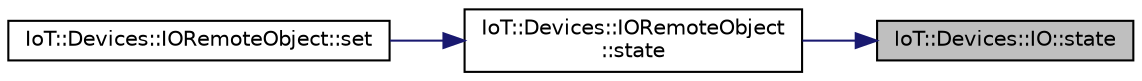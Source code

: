 digraph "IoT::Devices::IO::state"
{
 // LATEX_PDF_SIZE
  edge [fontname="Helvetica",fontsize="10",labelfontname="Helvetica",labelfontsize="10"];
  node [fontname="Helvetica",fontsize="10",shape=record];
  rankdir="RL";
  Node1 [label="IoT::Devices::IO::state",height=0.2,width=0.4,color="black", fillcolor="grey75", style="filled", fontcolor="black",tooltip="Destroys the IO."];
  Node1 -> Node2 [dir="back",color="midnightblue",fontsize="10",style="solid"];
  Node2 [label="IoT::Devices::IORemoteObject\l::state",height=0.2,width=0.4,color="black", fillcolor="white", style="filled",URL="$classIoT_1_1Devices_1_1IORemoteObject.html#ab9c0bf70b039b69ecf4f4209449914d7",tooltip=" "];
  Node2 -> Node3 [dir="back",color="midnightblue",fontsize="10",style="solid"];
  Node3 [label="IoT::Devices::IORemoteObject::set",height=0.2,width=0.4,color="black", fillcolor="white", style="filled",URL="$classIoT_1_1Devices_1_1IORemoteObject.html#af6113ddf81227e5bbcb676676b2a07e7",tooltip="Returns the TypeId of the class."];
}
